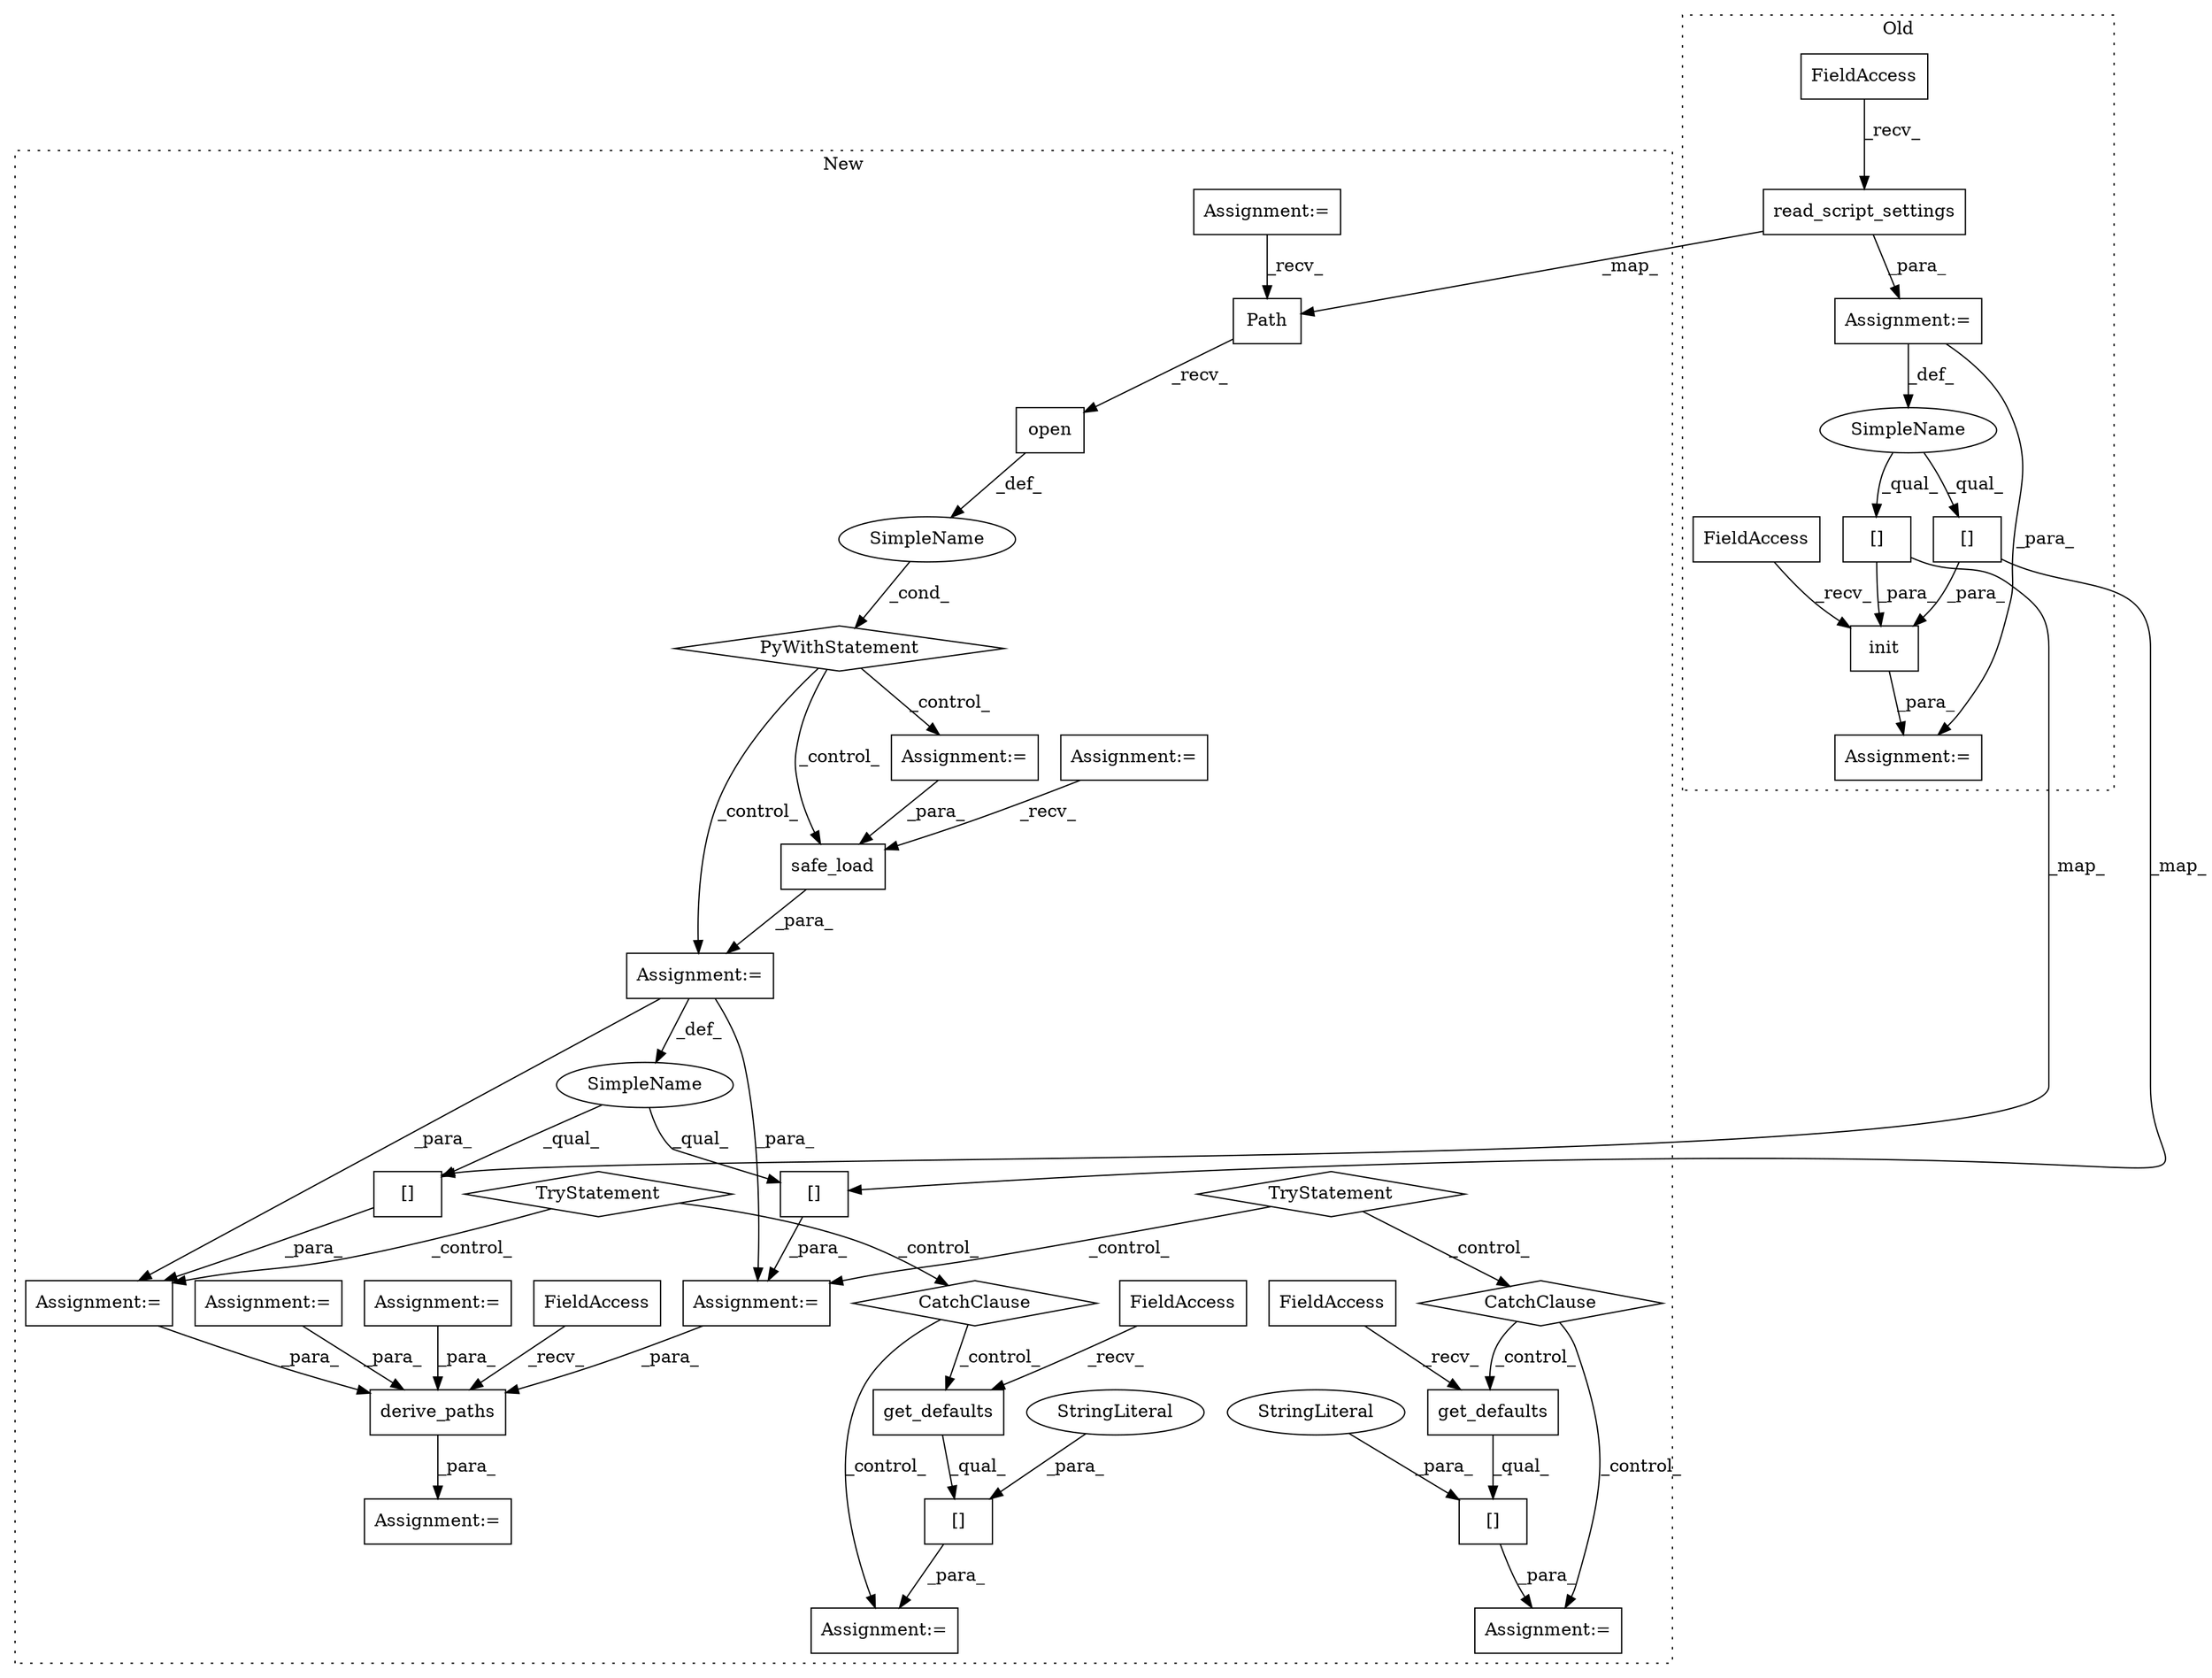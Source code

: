 digraph G {
subgraph cluster0 {
1 [label="read_script_settings" a="32" s="1033,1072" l="21,1" shape="box"];
3 [label="init" a="32" s="1107,1166" l="5,1" shape="box"];
4 [label="FieldAccess" a="22" s="1019" l="13" shape="box"];
5 [label="FieldAccess" a="22" s="1093" l="13" shape="box"];
10 [label="[]" a="2" s="1112,1137" l="16,1" shape="box"];
13 [label="[]" a="2" s="1139,1165" l="16,1" shape="box"];
14 [label="SimpleName" a="42" s="1003" l="15" shape="ellipse"];
16 [label="Assignment:=" a="7" s="1092" l="1" shape="box"];
23 [label="Assignment:=" a="7" s="1018" l="1" shape="box"];
label = "Old";
style="dotted";
}
subgraph cluster1 {
2 [label="Path" a="32" s="1122,1145" l="5,1" shape="box"];
6 [label="PyWithStatement" a="104" s="1104,1153" l="10,2" shape="diamond"];
7 [label="SimpleName" a="42" s="" l="" shape="ellipse"];
8 [label="safe_load" a="32" s="1203,1214" l="10,1" shape="box"];
9 [label="[]" a="2" s="1247,1272" l="16,1" shape="box"];
11 [label="SimpleName" a="42" s="1182" l="15" shape="ellipse"];
12 [label="[]" a="2" s="1404,1430" l="16,1" shape="box"];
15 [label="Assignment:=" a="7" s="880" l="4" shape="box"];
17 [label="Assignment:=" a="7" s="1246" l="1" shape="box"];
18 [label="TryStatement" a="54" s="1227" l="4" shape="diamond"];
19 [label="CatchClause" a="12" s="1282,1313" l="11,2" shape="diamond"];
20 [label="get_defaults" a="32" s="1346" l="14" shape="box"];
21 [label="[]" a="2" s="1331,1370" l="30,1" shape="box"];
22 [label="FieldAccess" a="22" s="1331" l="14" shape="box"];
24 [label="Assignment:=" a="7" s="1403" l="1" shape="box"];
25 [label="TryStatement" a="54" s="1383" l="4" shape="diamond"];
26 [label="get_defaults" a="32" s="1505" l="14" shape="box"];
27 [label="[]" a="2" s="1490,1530" l="30,1" shape="box"];
28 [label="FieldAccess" a="22" s="1490" l="14" shape="box"];
29 [label="CatchClause" a="12" s="1440,1471" l="11,2" shape="diamond"];
30 [label="Assignment:=" a="7" s="783" l="7" shape="box"];
31 [label="Assignment:=" a="7" s="1197" l="1" shape="box"];
32 [label="Assignment:=" a="7" s="1173" l="1" shape="box"];
33 [label="Assignment:=" a="7" s="1330" l="1" shape="box"];
34 [label="Assignment:=" a="7" s="1556" l="1" shape="box"];
35 [label="StringLiteral" a="45" s="1520" l="10" shape="ellipse"];
36 [label="Assignment:=" a="7" s="639" l="7" shape="box"];
37 [label="StringLiteral" a="45" s="1361" l="9" shape="ellipse"];
38 [label="Assignment:=" a="7" s="1489" l="1" shape="box"];
39 [label="Assignment:=" a="7" s="834" l="8" shape="box"];
40 [label="open" a="32" s="1147" l="6" shape="box"];
41 [label="derive_paths" a="32" s="1572,1601" l="13,1" shape="box"];
42 [label="FieldAccess" a="22" s="1557" l="14" shape="box"];
label = "New";
style="dotted";
}
1 -> 2 [label="_map_"];
1 -> 23 [label="_para_"];
2 -> 40 [label="_recv_"];
3 -> 16 [label="_para_"];
4 -> 1 [label="_recv_"];
5 -> 3 [label="_recv_"];
6 -> 32 [label="_control_"];
6 -> 8 [label="_control_"];
6 -> 31 [label="_control_"];
7 -> 6 [label="_cond_"];
8 -> 31 [label="_para_"];
9 -> 17 [label="_para_"];
10 -> 3 [label="_para_"];
10 -> 9 [label="_map_"];
11 -> 9 [label="_qual_"];
11 -> 12 [label="_qual_"];
12 -> 24 [label="_para_"];
13 -> 3 [label="_para_"];
13 -> 12 [label="_map_"];
14 -> 13 [label="_qual_"];
14 -> 10 [label="_qual_"];
15 -> 8 [label="_recv_"];
17 -> 41 [label="_para_"];
18 -> 19 [label="_control_"];
18 -> 17 [label="_control_"];
19 -> 20 [label="_control_"];
19 -> 33 [label="_control_"];
20 -> 21 [label="_qual_"];
21 -> 33 [label="_para_"];
22 -> 20 [label="_recv_"];
23 -> 14 [label="_def_"];
23 -> 16 [label="_para_"];
24 -> 41 [label="_para_"];
25 -> 24 [label="_control_"];
25 -> 29 [label="_control_"];
26 -> 27 [label="_qual_"];
27 -> 38 [label="_para_"];
28 -> 26 [label="_recv_"];
29 -> 38 [label="_control_"];
29 -> 26 [label="_control_"];
30 -> 2 [label="_recv_"];
31 -> 11 [label="_def_"];
31 -> 24 [label="_para_"];
31 -> 17 [label="_para_"];
32 -> 8 [label="_para_"];
35 -> 27 [label="_para_"];
36 -> 41 [label="_para_"];
37 -> 21 [label="_para_"];
39 -> 41 [label="_para_"];
40 -> 7 [label="_def_"];
41 -> 34 [label="_para_"];
42 -> 41 [label="_recv_"];
}